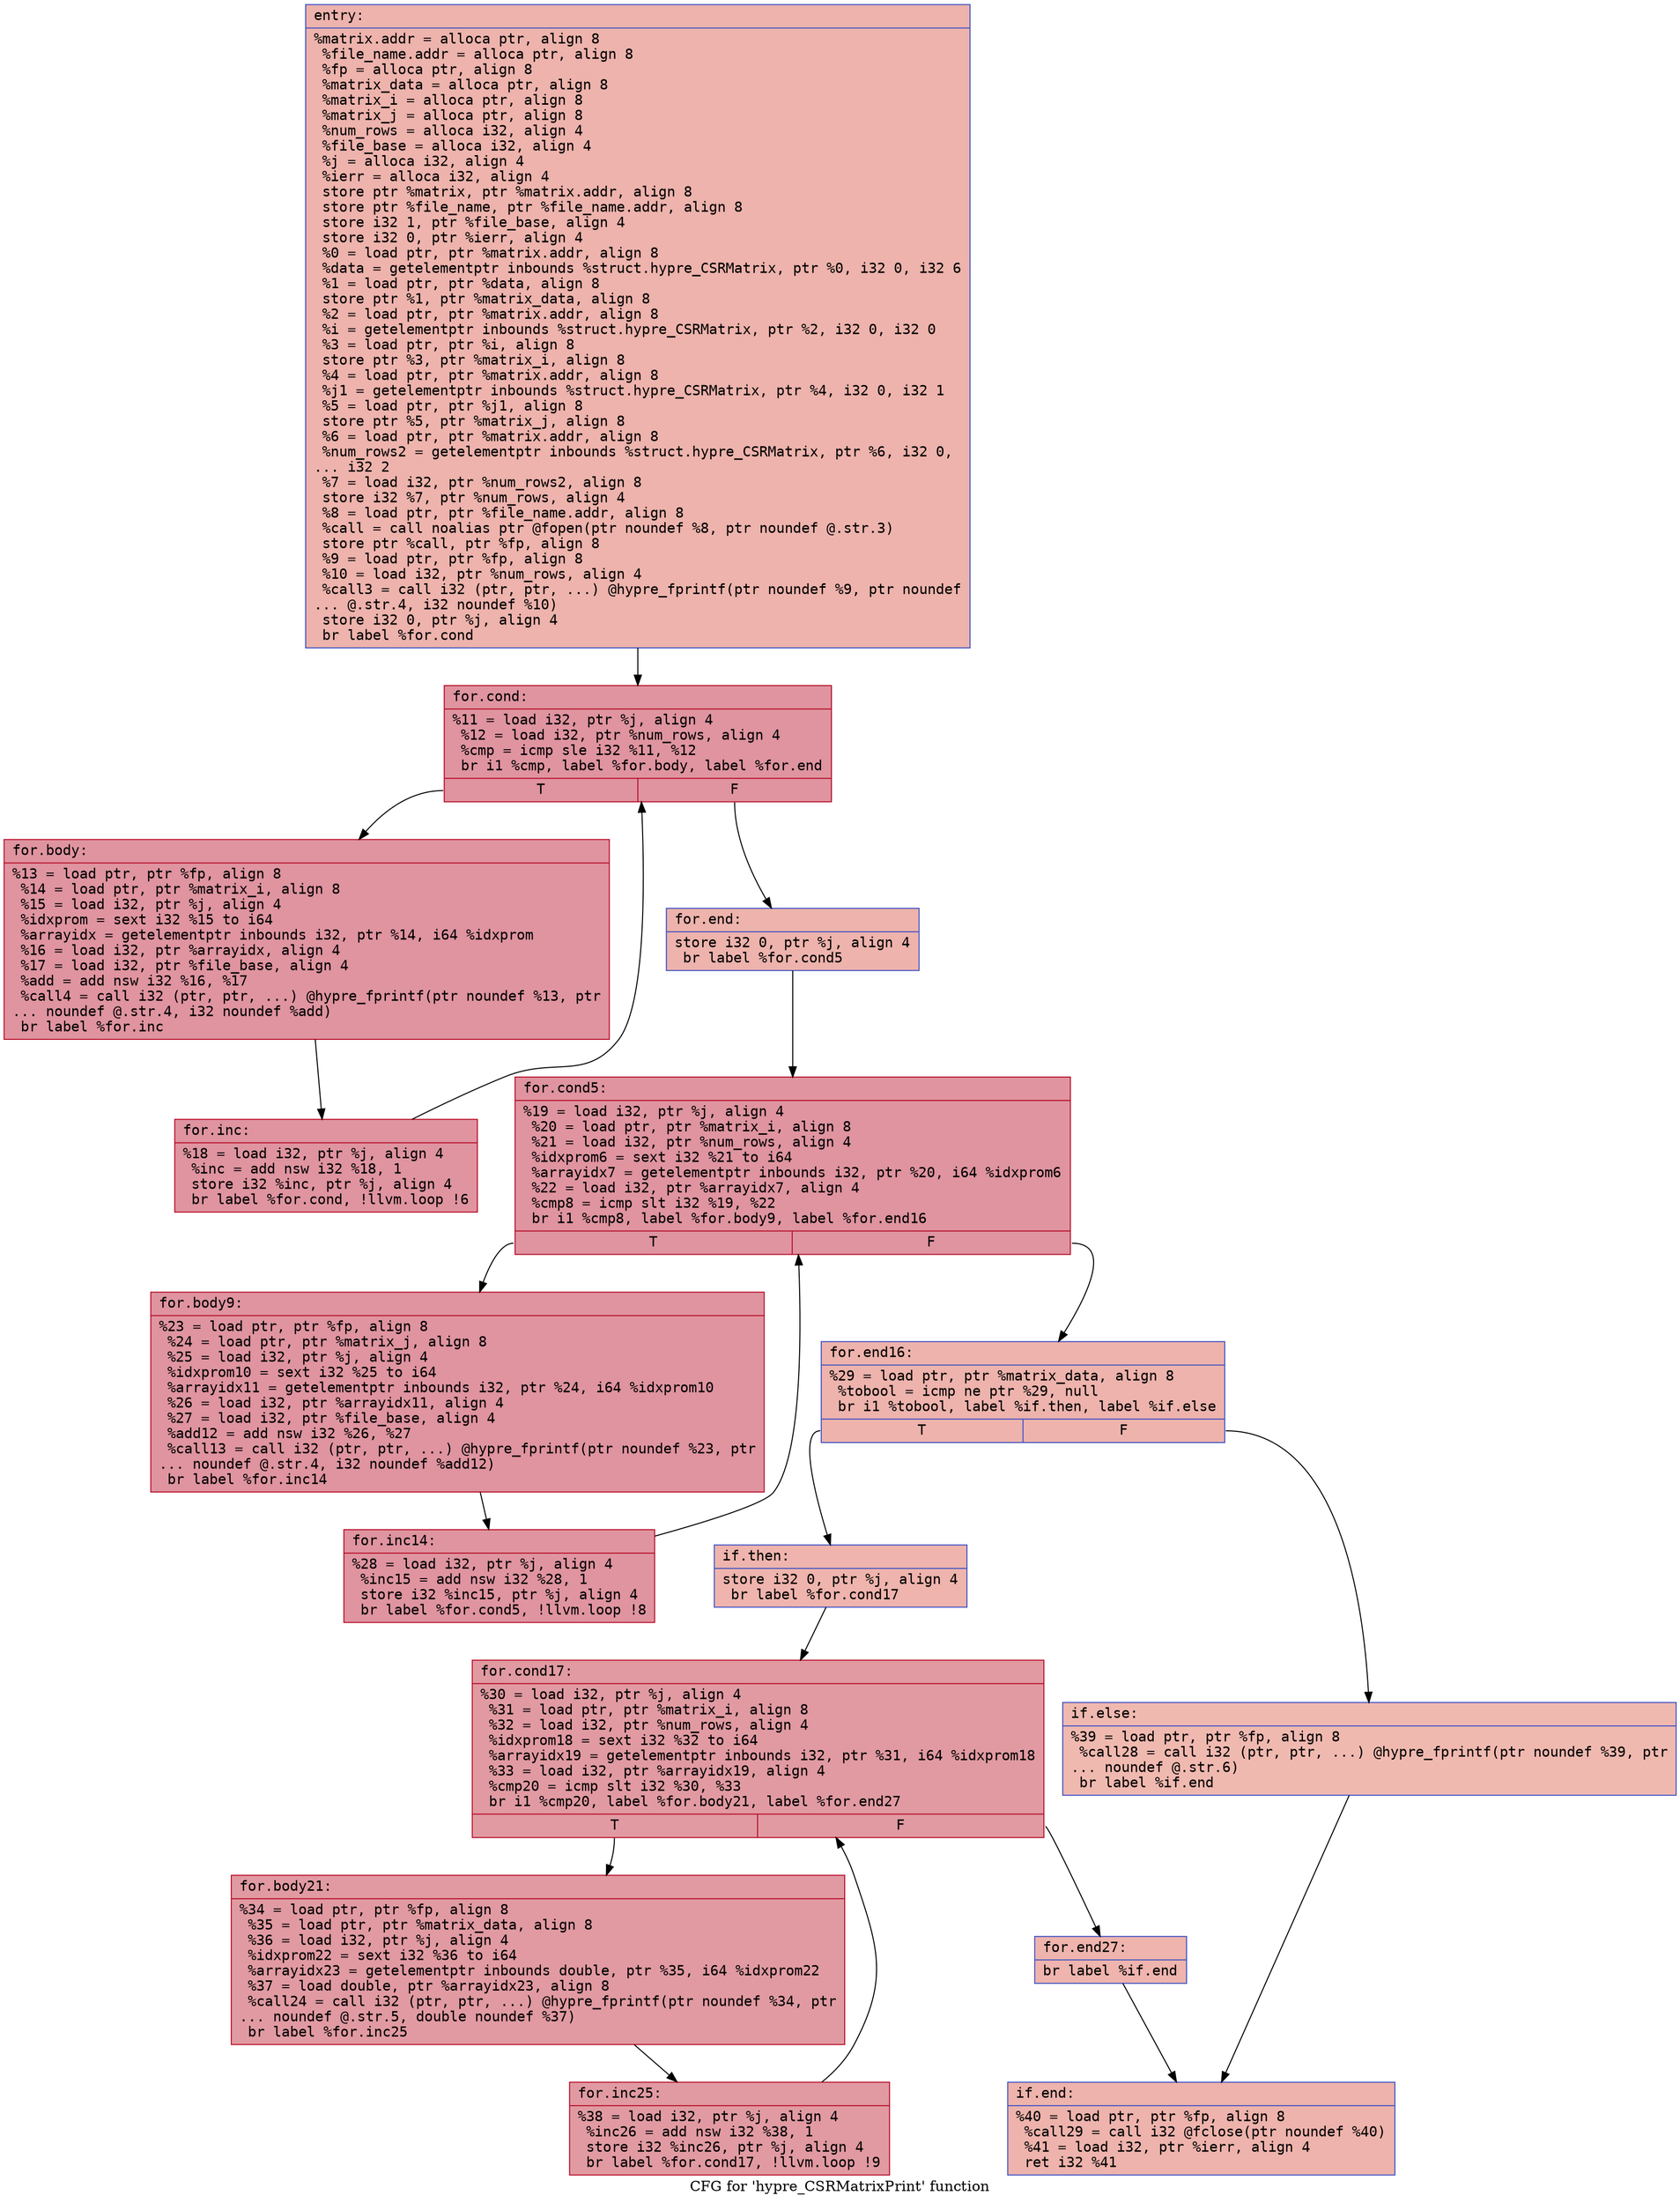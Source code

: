 digraph "CFG for 'hypre_CSRMatrixPrint' function" {
	label="CFG for 'hypre_CSRMatrixPrint' function";

	Node0x558241d26260 [shape=record,color="#3d50c3ff", style=filled, fillcolor="#d6524470" fontname="Courier",label="{entry:\l|  %matrix.addr = alloca ptr, align 8\l  %file_name.addr = alloca ptr, align 8\l  %fp = alloca ptr, align 8\l  %matrix_data = alloca ptr, align 8\l  %matrix_i = alloca ptr, align 8\l  %matrix_j = alloca ptr, align 8\l  %num_rows = alloca i32, align 4\l  %file_base = alloca i32, align 4\l  %j = alloca i32, align 4\l  %ierr = alloca i32, align 4\l  store ptr %matrix, ptr %matrix.addr, align 8\l  store ptr %file_name, ptr %file_name.addr, align 8\l  store i32 1, ptr %file_base, align 4\l  store i32 0, ptr %ierr, align 4\l  %0 = load ptr, ptr %matrix.addr, align 8\l  %data = getelementptr inbounds %struct.hypre_CSRMatrix, ptr %0, i32 0, i32 6\l  %1 = load ptr, ptr %data, align 8\l  store ptr %1, ptr %matrix_data, align 8\l  %2 = load ptr, ptr %matrix.addr, align 8\l  %i = getelementptr inbounds %struct.hypre_CSRMatrix, ptr %2, i32 0, i32 0\l  %3 = load ptr, ptr %i, align 8\l  store ptr %3, ptr %matrix_i, align 8\l  %4 = load ptr, ptr %matrix.addr, align 8\l  %j1 = getelementptr inbounds %struct.hypre_CSRMatrix, ptr %4, i32 0, i32 1\l  %5 = load ptr, ptr %j1, align 8\l  store ptr %5, ptr %matrix_j, align 8\l  %6 = load ptr, ptr %matrix.addr, align 8\l  %num_rows2 = getelementptr inbounds %struct.hypre_CSRMatrix, ptr %6, i32 0,\l... i32 2\l  %7 = load i32, ptr %num_rows2, align 8\l  store i32 %7, ptr %num_rows, align 4\l  %8 = load ptr, ptr %file_name.addr, align 8\l  %call = call noalias ptr @fopen(ptr noundef %8, ptr noundef @.str.3)\l  store ptr %call, ptr %fp, align 8\l  %9 = load ptr, ptr %fp, align 8\l  %10 = load i32, ptr %num_rows, align 4\l  %call3 = call i32 (ptr, ptr, ...) @hypre_fprintf(ptr noundef %9, ptr noundef\l... @.str.4, i32 noundef %10)\l  store i32 0, ptr %j, align 4\l  br label %for.cond\l}"];
	Node0x558241d26260 -> Node0x558241d29040[tooltip="entry -> for.cond\nProbability 100.00%" ];
	Node0x558241d29040 [shape=record,color="#b70d28ff", style=filled, fillcolor="#b70d2870" fontname="Courier",label="{for.cond:\l|  %11 = load i32, ptr %j, align 4\l  %12 = load i32, ptr %num_rows, align 4\l  %cmp = icmp sle i32 %11, %12\l  br i1 %cmp, label %for.body, label %for.end\l|{<s0>T|<s1>F}}"];
	Node0x558241d29040:s0 -> Node0x558241d292e0[tooltip="for.cond -> for.body\nProbability 96.88%" ];
	Node0x558241d29040:s1 -> Node0x558241d29360[tooltip="for.cond -> for.end\nProbability 3.12%" ];
	Node0x558241d292e0 [shape=record,color="#b70d28ff", style=filled, fillcolor="#b70d2870" fontname="Courier",label="{for.body:\l|  %13 = load ptr, ptr %fp, align 8\l  %14 = load ptr, ptr %matrix_i, align 8\l  %15 = load i32, ptr %j, align 4\l  %idxprom = sext i32 %15 to i64\l  %arrayidx = getelementptr inbounds i32, ptr %14, i64 %idxprom\l  %16 = load i32, ptr %arrayidx, align 4\l  %17 = load i32, ptr %file_base, align 4\l  %add = add nsw i32 %16, %17\l  %call4 = call i32 (ptr, ptr, ...) @hypre_fprintf(ptr noundef %13, ptr\l... noundef @.str.4, i32 noundef %add)\l  br label %for.inc\l}"];
	Node0x558241d292e0 -> Node0x558241d29b70[tooltip="for.body -> for.inc\nProbability 100.00%" ];
	Node0x558241d29b70 [shape=record,color="#b70d28ff", style=filled, fillcolor="#b70d2870" fontname="Courier",label="{for.inc:\l|  %18 = load i32, ptr %j, align 4\l  %inc = add nsw i32 %18, 1\l  store i32 %inc, ptr %j, align 4\l  br label %for.cond, !llvm.loop !6\l}"];
	Node0x558241d29b70 -> Node0x558241d29040[tooltip="for.inc -> for.cond\nProbability 100.00%" ];
	Node0x558241d29360 [shape=record,color="#3d50c3ff", style=filled, fillcolor="#d6524470" fontname="Courier",label="{for.end:\l|  store i32 0, ptr %j, align 4\l  br label %for.cond5\l}"];
	Node0x558241d29360 -> Node0x558241d2a080[tooltip="for.end -> for.cond5\nProbability 100.00%" ];
	Node0x558241d2a080 [shape=record,color="#b70d28ff", style=filled, fillcolor="#b70d2870" fontname="Courier",label="{for.cond5:\l|  %19 = load i32, ptr %j, align 4\l  %20 = load ptr, ptr %matrix_i, align 8\l  %21 = load i32, ptr %num_rows, align 4\l  %idxprom6 = sext i32 %21 to i64\l  %arrayidx7 = getelementptr inbounds i32, ptr %20, i64 %idxprom6\l  %22 = load i32, ptr %arrayidx7, align 4\l  %cmp8 = icmp slt i32 %19, %22\l  br i1 %cmp8, label %for.body9, label %for.end16\l|{<s0>T|<s1>F}}"];
	Node0x558241d2a080:s0 -> Node0x558241d2a590[tooltip="for.cond5 -> for.body9\nProbability 96.88%" ];
	Node0x558241d2a080:s1 -> Node0x558241d2a610[tooltip="for.cond5 -> for.end16\nProbability 3.12%" ];
	Node0x558241d2a590 [shape=record,color="#b70d28ff", style=filled, fillcolor="#b70d2870" fontname="Courier",label="{for.body9:\l|  %23 = load ptr, ptr %fp, align 8\l  %24 = load ptr, ptr %matrix_j, align 8\l  %25 = load i32, ptr %j, align 4\l  %idxprom10 = sext i32 %25 to i64\l  %arrayidx11 = getelementptr inbounds i32, ptr %24, i64 %idxprom10\l  %26 = load i32, ptr %arrayidx11, align 4\l  %27 = load i32, ptr %file_base, align 4\l  %add12 = add nsw i32 %26, %27\l  %call13 = call i32 (ptr, ptr, ...) @hypre_fprintf(ptr noundef %23, ptr\l... noundef @.str.4, i32 noundef %add12)\l  br label %for.inc14\l}"];
	Node0x558241d2a590 -> Node0x558241d2ac50[tooltip="for.body9 -> for.inc14\nProbability 100.00%" ];
	Node0x558241d2ac50 [shape=record,color="#b70d28ff", style=filled, fillcolor="#b70d2870" fontname="Courier",label="{for.inc14:\l|  %28 = load i32, ptr %j, align 4\l  %inc15 = add nsw i32 %28, 1\l  store i32 %inc15, ptr %j, align 4\l  br label %for.cond5, !llvm.loop !8\l}"];
	Node0x558241d2ac50 -> Node0x558241d2a080[tooltip="for.inc14 -> for.cond5\nProbability 100.00%" ];
	Node0x558241d2a610 [shape=record,color="#3d50c3ff", style=filled, fillcolor="#d6524470" fontname="Courier",label="{for.end16:\l|  %29 = load ptr, ptr %matrix_data, align 8\l  %tobool = icmp ne ptr %29, null\l  br i1 %tobool, label %if.then, label %if.else\l|{<s0>T|<s1>F}}"];
	Node0x558241d2a610:s0 -> Node0x558241d2b200[tooltip="for.end16 -> if.then\nProbability 62.50%" ];
	Node0x558241d2a610:s1 -> Node0x558241d2b270[tooltip="for.end16 -> if.else\nProbability 37.50%" ];
	Node0x558241d2b200 [shape=record,color="#3d50c3ff", style=filled, fillcolor="#d8564670" fontname="Courier",label="{if.then:\l|  store i32 0, ptr %j, align 4\l  br label %for.cond17\l}"];
	Node0x558241d2b200 -> Node0x558241d2b430[tooltip="if.then -> for.cond17\nProbability 100.00%" ];
	Node0x558241d2b430 [shape=record,color="#b70d28ff", style=filled, fillcolor="#bb1b2c70" fontname="Courier",label="{for.cond17:\l|  %30 = load i32, ptr %j, align 4\l  %31 = load ptr, ptr %matrix_i, align 8\l  %32 = load i32, ptr %num_rows, align 4\l  %idxprom18 = sext i32 %32 to i64\l  %arrayidx19 = getelementptr inbounds i32, ptr %31, i64 %idxprom18\l  %33 = load i32, ptr %arrayidx19, align 4\l  %cmp20 = icmp slt i32 %30, %33\l  br i1 %cmp20, label %for.body21, label %for.end27\l|{<s0>T|<s1>F}}"];
	Node0x558241d2b430:s0 -> Node0x558241d2b940[tooltip="for.cond17 -> for.body21\nProbability 96.88%" ];
	Node0x558241d2b430:s1 -> Node0x558241d2bfe0[tooltip="for.cond17 -> for.end27\nProbability 3.12%" ];
	Node0x558241d2b940 [shape=record,color="#b70d28ff", style=filled, fillcolor="#bb1b2c70" fontname="Courier",label="{for.body21:\l|  %34 = load ptr, ptr %fp, align 8\l  %35 = load ptr, ptr %matrix_data, align 8\l  %36 = load i32, ptr %j, align 4\l  %idxprom22 = sext i32 %36 to i64\l  %arrayidx23 = getelementptr inbounds double, ptr %35, i64 %idxprom22\l  %37 = load double, ptr %arrayidx23, align 8\l  %call24 = call i32 (ptr, ptr, ...) @hypre_fprintf(ptr noundef %34, ptr\l... noundef @.str.5, double noundef %37)\l  br label %for.inc25\l}"];
	Node0x558241d2b940 -> Node0x558241d2c630[tooltip="for.body21 -> for.inc25\nProbability 100.00%" ];
	Node0x558241d2c630 [shape=record,color="#b70d28ff", style=filled, fillcolor="#bb1b2c70" fontname="Courier",label="{for.inc25:\l|  %38 = load i32, ptr %j, align 4\l  %inc26 = add nsw i32 %38, 1\l  store i32 %inc26, ptr %j, align 4\l  br label %for.cond17, !llvm.loop !9\l}"];
	Node0x558241d2c630 -> Node0x558241d2b430[tooltip="for.inc25 -> for.cond17\nProbability 100.00%" ];
	Node0x558241d2bfe0 [shape=record,color="#3d50c3ff", style=filled, fillcolor="#d8564670" fontname="Courier",label="{for.end27:\l|  br label %if.end\l}"];
	Node0x558241d2bfe0 -> Node0x558241d2cab0[tooltip="for.end27 -> if.end\nProbability 100.00%" ];
	Node0x558241d2b270 [shape=record,color="#3d50c3ff", style=filled, fillcolor="#de614d70" fontname="Courier",label="{if.else:\l|  %39 = load ptr, ptr %fp, align 8\l  %call28 = call i32 (ptr, ptr, ...) @hypre_fprintf(ptr noundef %39, ptr\l... noundef @.str.6)\l  br label %if.end\l}"];
	Node0x558241d2b270 -> Node0x558241d2cab0[tooltip="if.else -> if.end\nProbability 100.00%" ];
	Node0x558241d2cab0 [shape=record,color="#3d50c3ff", style=filled, fillcolor="#d6524470" fontname="Courier",label="{if.end:\l|  %40 = load ptr, ptr %fp, align 8\l  %call29 = call i32 @fclose(ptr noundef %40)\l  %41 = load i32, ptr %ierr, align 4\l  ret i32 %41\l}"];
}
